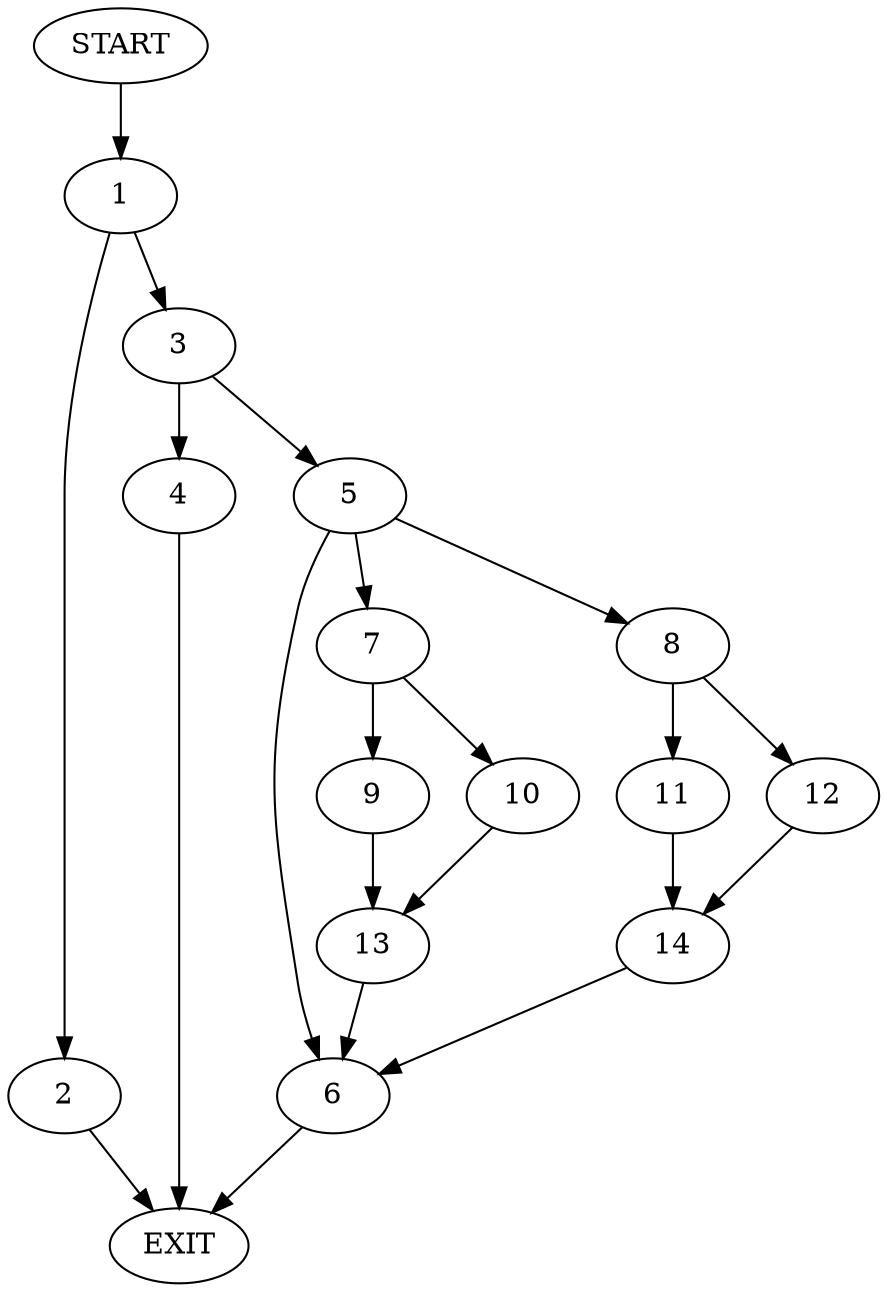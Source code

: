 digraph {
0 [label="START"]
15 [label="EXIT"]
0 -> 1
1 -> 2
1 -> 3
2 -> 15
3 -> 4
3 -> 5
5 -> 6
5 -> 7
5 -> 8
4 -> 15
7 -> 9
7 -> 10
6 -> 15
8 -> 11
8 -> 12
9 -> 13
10 -> 13
13 -> 6
12 -> 14
11 -> 14
14 -> 6
}
